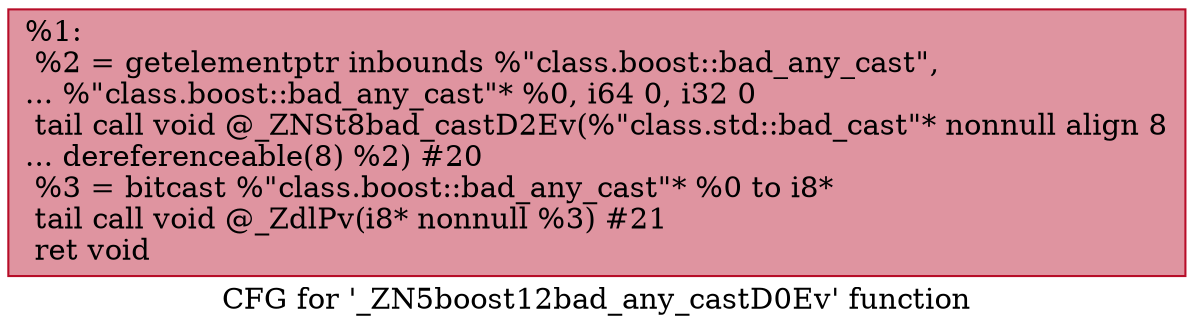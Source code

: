digraph "CFG for '_ZN5boost12bad_any_castD0Ev' function" {
	label="CFG for '_ZN5boost12bad_any_castD0Ev' function";

	Node0x559d826b43f0 [shape=record,color="#b70d28ff", style=filled, fillcolor="#b70d2870",label="{%1:\l  %2 = getelementptr inbounds %\"class.boost::bad_any_cast\",\l... %\"class.boost::bad_any_cast\"* %0, i64 0, i32 0\l  tail call void @_ZNSt8bad_castD2Ev(%\"class.std::bad_cast\"* nonnull align 8\l... dereferenceable(8) %2) #20\l  %3 = bitcast %\"class.boost::bad_any_cast\"* %0 to i8*\l  tail call void @_ZdlPv(i8* nonnull %3) #21\l  ret void\l}"];
}
